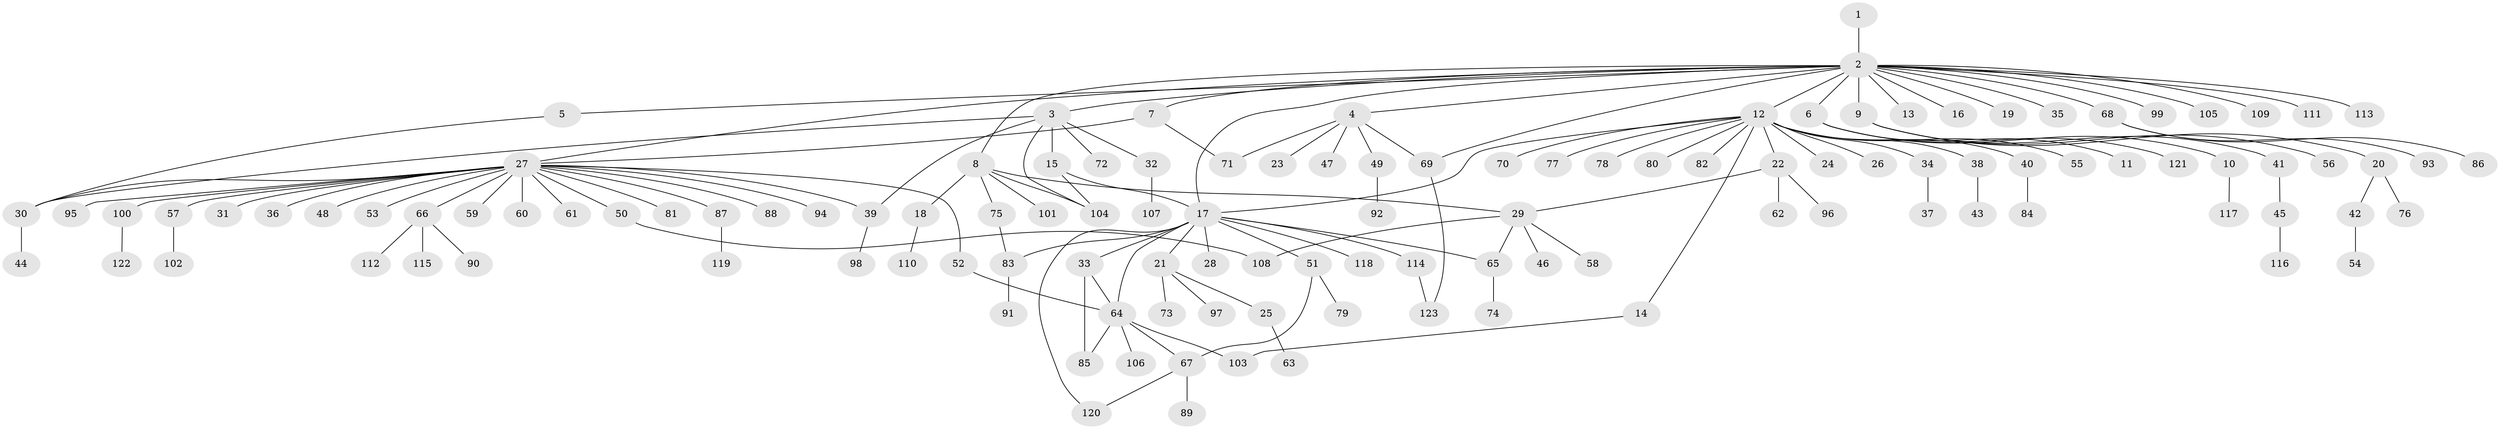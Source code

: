 // Generated by graph-tools (version 1.1) at 2025/48/03/09/25 04:48:04]
// undirected, 123 vertices, 143 edges
graph export_dot {
graph [start="1"]
  node [color=gray90,style=filled];
  1;
  2;
  3;
  4;
  5;
  6;
  7;
  8;
  9;
  10;
  11;
  12;
  13;
  14;
  15;
  16;
  17;
  18;
  19;
  20;
  21;
  22;
  23;
  24;
  25;
  26;
  27;
  28;
  29;
  30;
  31;
  32;
  33;
  34;
  35;
  36;
  37;
  38;
  39;
  40;
  41;
  42;
  43;
  44;
  45;
  46;
  47;
  48;
  49;
  50;
  51;
  52;
  53;
  54;
  55;
  56;
  57;
  58;
  59;
  60;
  61;
  62;
  63;
  64;
  65;
  66;
  67;
  68;
  69;
  70;
  71;
  72;
  73;
  74;
  75;
  76;
  77;
  78;
  79;
  80;
  81;
  82;
  83;
  84;
  85;
  86;
  87;
  88;
  89;
  90;
  91;
  92;
  93;
  94;
  95;
  96;
  97;
  98;
  99;
  100;
  101;
  102;
  103;
  104;
  105;
  106;
  107;
  108;
  109;
  110;
  111;
  112;
  113;
  114;
  115;
  116;
  117;
  118;
  119;
  120;
  121;
  122;
  123;
  1 -- 2;
  2 -- 3;
  2 -- 4;
  2 -- 5;
  2 -- 6;
  2 -- 7;
  2 -- 8;
  2 -- 9;
  2 -- 12;
  2 -- 13;
  2 -- 16;
  2 -- 17;
  2 -- 19;
  2 -- 27;
  2 -- 35;
  2 -- 68;
  2 -- 69;
  2 -- 99;
  2 -- 105;
  2 -- 109;
  2 -- 111;
  2 -- 113;
  3 -- 15;
  3 -- 30;
  3 -- 32;
  3 -- 39;
  3 -- 72;
  3 -- 104;
  4 -- 23;
  4 -- 47;
  4 -- 49;
  4 -- 69;
  4 -- 71;
  5 -- 30;
  6 -- 10;
  6 -- 11;
  6 -- 121;
  7 -- 27;
  7 -- 71;
  8 -- 18;
  8 -- 29;
  8 -- 75;
  8 -- 101;
  8 -- 104;
  9 -- 20;
  9 -- 41;
  9 -- 56;
  10 -- 117;
  12 -- 14;
  12 -- 17;
  12 -- 22;
  12 -- 24;
  12 -- 26;
  12 -- 34;
  12 -- 38;
  12 -- 40;
  12 -- 55;
  12 -- 70;
  12 -- 77;
  12 -- 78;
  12 -- 80;
  12 -- 82;
  14 -- 103;
  15 -- 17;
  15 -- 104;
  17 -- 21;
  17 -- 28;
  17 -- 33;
  17 -- 51;
  17 -- 64;
  17 -- 65;
  17 -- 83;
  17 -- 114;
  17 -- 118;
  17 -- 120;
  18 -- 110;
  20 -- 42;
  20 -- 76;
  21 -- 25;
  21 -- 73;
  21 -- 97;
  22 -- 29;
  22 -- 62;
  22 -- 96;
  25 -- 63;
  27 -- 30;
  27 -- 31;
  27 -- 36;
  27 -- 39;
  27 -- 48;
  27 -- 50;
  27 -- 52;
  27 -- 53;
  27 -- 57;
  27 -- 59;
  27 -- 60;
  27 -- 61;
  27 -- 66;
  27 -- 81;
  27 -- 87;
  27 -- 88;
  27 -- 94;
  27 -- 95;
  27 -- 100;
  29 -- 46;
  29 -- 58;
  29 -- 65;
  29 -- 108;
  30 -- 44;
  32 -- 107;
  33 -- 64;
  33 -- 85;
  34 -- 37;
  38 -- 43;
  39 -- 98;
  40 -- 84;
  41 -- 45;
  42 -- 54;
  45 -- 116;
  49 -- 92;
  50 -- 108;
  51 -- 67;
  51 -- 79;
  52 -- 64;
  57 -- 102;
  64 -- 67;
  64 -- 85;
  64 -- 103;
  64 -- 106;
  65 -- 74;
  66 -- 90;
  66 -- 112;
  66 -- 115;
  67 -- 89;
  67 -- 120;
  68 -- 86;
  68 -- 93;
  69 -- 123;
  75 -- 83;
  83 -- 91;
  87 -- 119;
  100 -- 122;
  114 -- 123;
}
